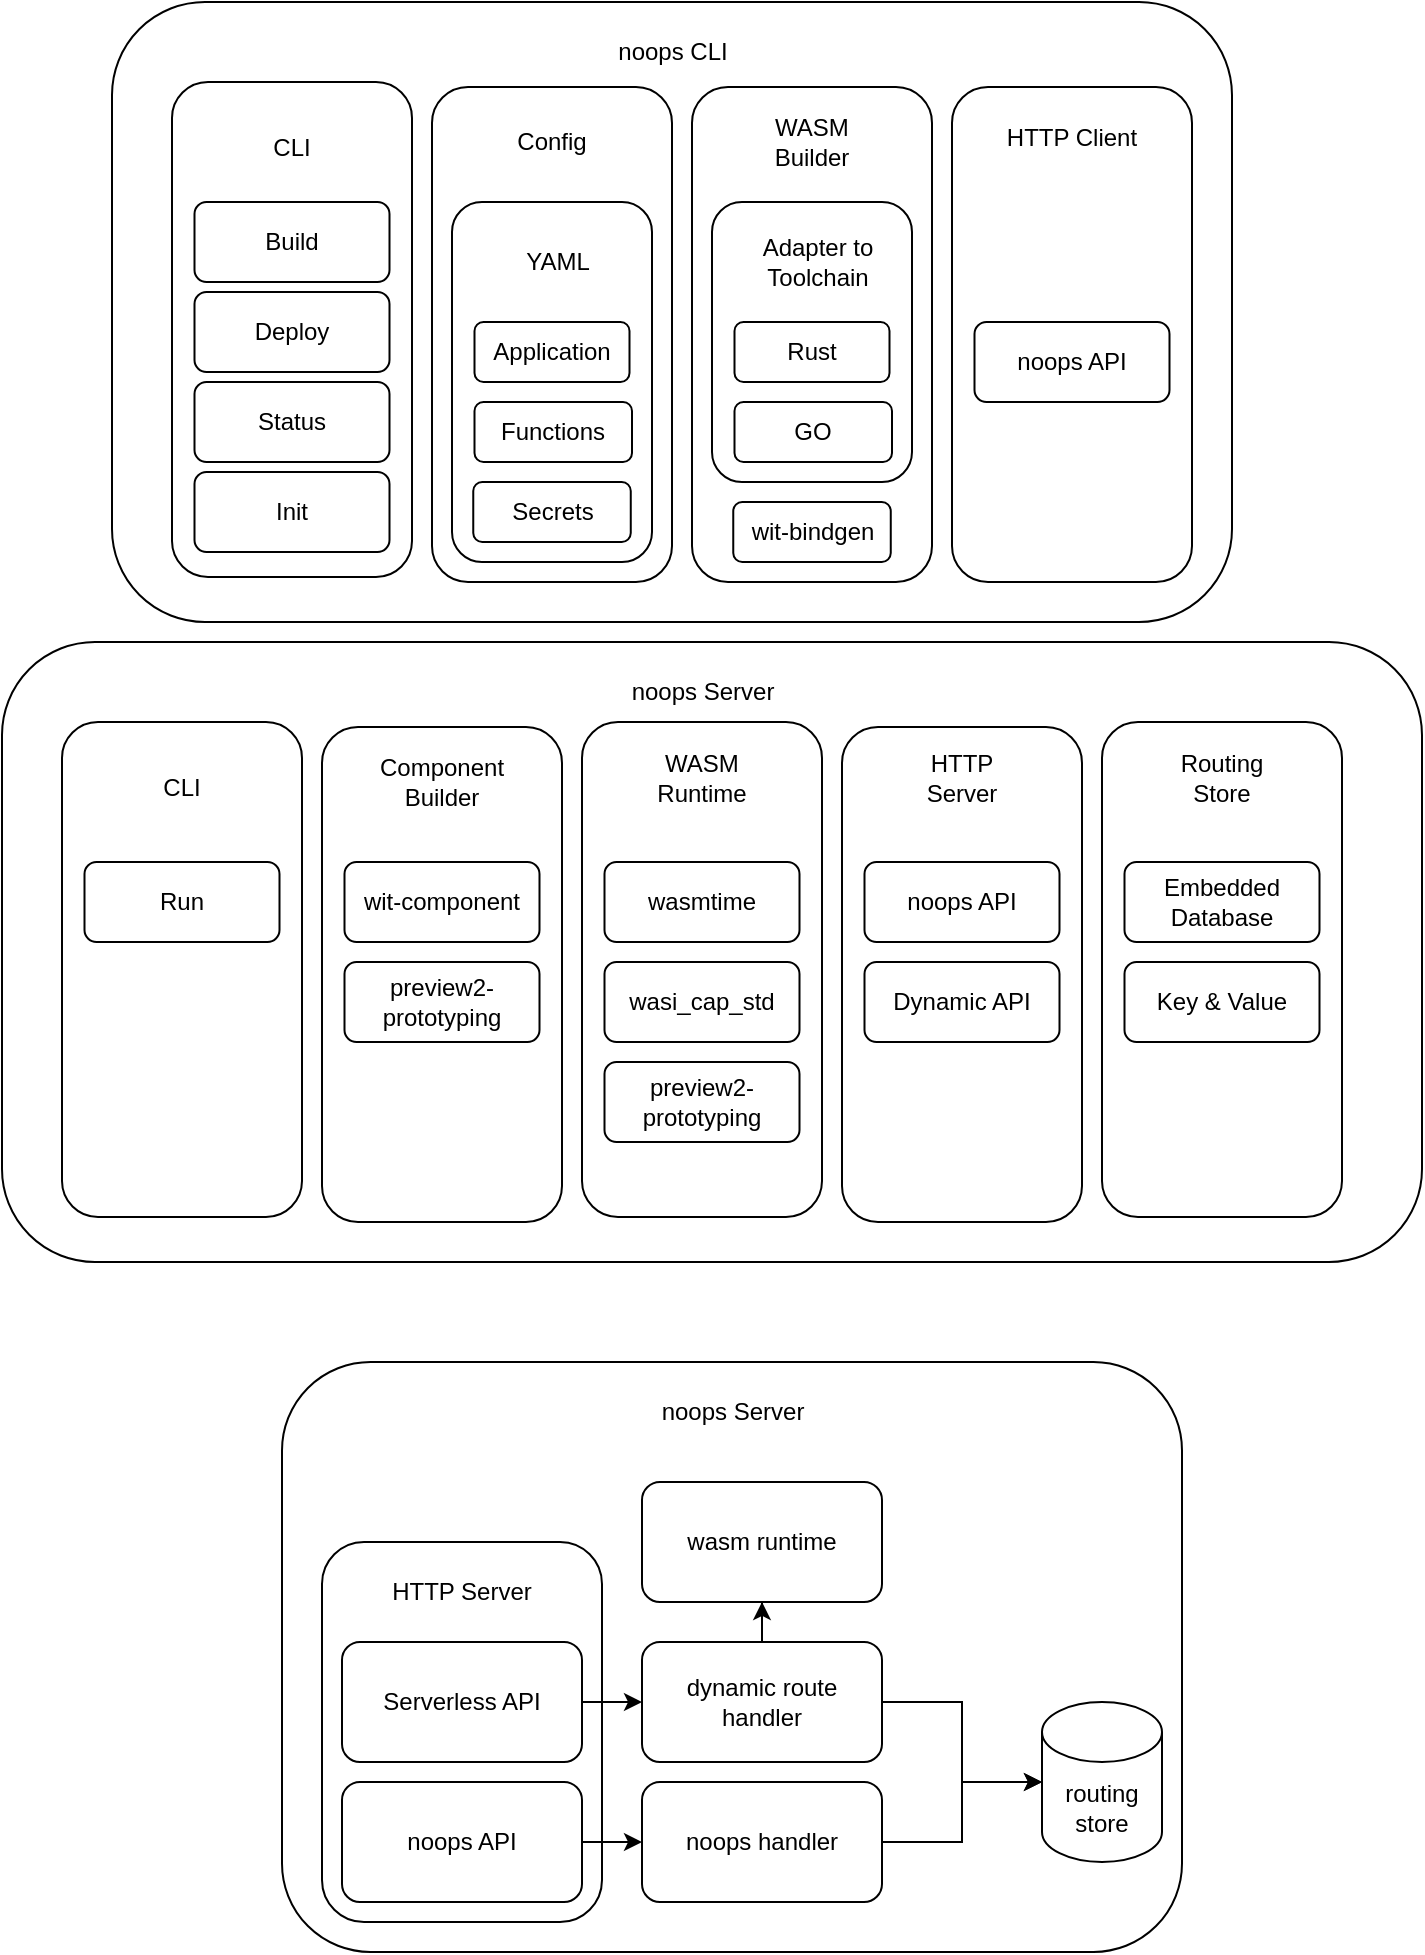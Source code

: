 <mxfile version="21.0.2" type="device"><diagram name="Page-1" id="-9-AiXKXPxsMpT204qf7"><mxGraphModel dx="1588" dy="823" grid="1" gridSize="10" guides="1" tooltips="1" connect="1" arrows="1" fold="1" page="1" pageScale="1" pageWidth="850" pageHeight="1100" math="0" shadow="0"><root><mxCell id="0"/><mxCell id="1" parent="0"/><mxCell id="pEY-B6_9GcCZdR7xXCir-48" value="" style="group" vertex="1" connectable="0" parent="1"><mxGeometry x="230" y="720" width="450" height="295" as="geometry"/></mxCell><mxCell id="pEY-B6_9GcCZdR7xXCir-6" value="" style="group" vertex="1" connectable="0" parent="pEY-B6_9GcCZdR7xXCir-48"><mxGeometry width="450" height="295" as="geometry"/></mxCell><mxCell id="pEY-B6_9GcCZdR7xXCir-16" value="" style="group" vertex="1" connectable="0" parent="pEY-B6_9GcCZdR7xXCir-6"><mxGeometry width="450" height="295" as="geometry"/></mxCell><mxCell id="pEY-B6_9GcCZdR7xXCir-3" value="" style="rounded=1;whiteSpace=wrap;html=1;" vertex="1" parent="pEY-B6_9GcCZdR7xXCir-16"><mxGeometry width="450" height="295" as="geometry"/></mxCell><mxCell id="pEY-B6_9GcCZdR7xXCir-4" value="noops Server" style="text;html=1;strokeColor=none;fillColor=none;align=center;verticalAlign=middle;whiteSpace=wrap;rounded=0;" vertex="1" parent="pEY-B6_9GcCZdR7xXCir-16"><mxGeometry x="182.5" y="10" width="85" height="30" as="geometry"/></mxCell><mxCell id="t-LMCs98Fq1VIxHMIjhL-1" value="" style="rounded=1;whiteSpace=wrap;html=1;" parent="pEY-B6_9GcCZdR7xXCir-48" vertex="1"><mxGeometry x="20" y="90" width="140" height="190" as="geometry"/></mxCell><mxCell id="t-LMCs98Fq1VIxHMIjhL-5" value="noops API" style="rounded=1;whiteSpace=wrap;html=1;" parent="pEY-B6_9GcCZdR7xXCir-48" vertex="1"><mxGeometry x="30" y="210" width="120" height="60" as="geometry"/></mxCell><mxCell id="t-LMCs98Fq1VIxHMIjhL-6" value="Serverless API" style="rounded=1;whiteSpace=wrap;html=1;" parent="pEY-B6_9GcCZdR7xXCir-48" vertex="1"><mxGeometry x="30" y="140" width="120" height="60" as="geometry"/></mxCell><mxCell id="t-LMCs98Fq1VIxHMIjhL-7" value="HTTP Server" style="text;html=1;strokeColor=none;fillColor=none;align=center;verticalAlign=middle;whiteSpace=wrap;rounded=0;" parent="pEY-B6_9GcCZdR7xXCir-48" vertex="1"><mxGeometry x="45" y="100" width="90" height="30" as="geometry"/></mxCell><mxCell id="t-LMCs98Fq1VIxHMIjhL-15" value="routing store" style="shape=cylinder3;whiteSpace=wrap;html=1;boundedLbl=1;backgroundOutline=1;size=15;" parent="pEY-B6_9GcCZdR7xXCir-48" vertex="1"><mxGeometry x="380" y="170" width="60" height="80" as="geometry"/></mxCell><mxCell id="t-LMCs98Fq1VIxHMIjhL-24" value="" style="edgeStyle=orthogonalEdgeStyle;rounded=0;sketch=0;orthogonalLoop=1;jettySize=auto;html=1;shadow=0;strokeColor=default;startArrow=none;startFill=0;endArrow=classic;endFill=1;" parent="pEY-B6_9GcCZdR7xXCir-48" source="t-LMCs98Fq1VIxHMIjhL-20" target="t-LMCs98Fq1VIxHMIjhL-15" edge="1"><mxGeometry relative="1" as="geometry"/></mxCell><mxCell id="t-LMCs98Fq1VIxHMIjhL-20" value="dynamic route handler" style="rounded=1;whiteSpace=wrap;html=1;" parent="pEY-B6_9GcCZdR7xXCir-48" vertex="1"><mxGeometry x="180" y="140" width="120" height="60" as="geometry"/></mxCell><mxCell id="t-LMCs98Fq1VIxHMIjhL-22" value="" style="edgeStyle=orthogonalEdgeStyle;rounded=0;sketch=0;orthogonalLoop=1;jettySize=auto;html=1;shadow=0;strokeColor=default;startArrow=none;startFill=0;endArrow=classic;endFill=1;" parent="pEY-B6_9GcCZdR7xXCir-48" source="t-LMCs98Fq1VIxHMIjhL-6" target="t-LMCs98Fq1VIxHMIjhL-20" edge="1"><mxGeometry relative="1" as="geometry"/></mxCell><mxCell id="t-LMCs98Fq1VIxHMIjhL-27" value="" style="edgeStyle=orthogonalEdgeStyle;rounded=0;sketch=0;orthogonalLoop=1;jettySize=auto;html=1;shadow=0;strokeColor=default;startArrow=none;startFill=0;endArrow=classic;endFill=1;" parent="pEY-B6_9GcCZdR7xXCir-48" source="t-LMCs98Fq1VIxHMIjhL-21" target="t-LMCs98Fq1VIxHMIjhL-15" edge="1"><mxGeometry relative="1" as="geometry"/></mxCell><mxCell id="t-LMCs98Fq1VIxHMIjhL-21" value="noops handler" style="rounded=1;whiteSpace=wrap;html=1;" parent="pEY-B6_9GcCZdR7xXCir-48" vertex="1"><mxGeometry x="180" y="210" width="120" height="60" as="geometry"/></mxCell><mxCell id="t-LMCs98Fq1VIxHMIjhL-23" value="" style="edgeStyle=orthogonalEdgeStyle;rounded=0;sketch=0;orthogonalLoop=1;jettySize=auto;html=1;shadow=0;strokeColor=default;startArrow=none;startFill=0;endArrow=classic;endFill=1;" parent="pEY-B6_9GcCZdR7xXCir-48" source="t-LMCs98Fq1VIxHMIjhL-5" target="t-LMCs98Fq1VIxHMIjhL-21" edge="1"><mxGeometry relative="1" as="geometry"/></mxCell><mxCell id="t-LMCs98Fq1VIxHMIjhL-25" value="wasm runtime" style="rounded=1;whiteSpace=wrap;html=1;" parent="pEY-B6_9GcCZdR7xXCir-48" vertex="1"><mxGeometry x="180" y="60" width="120" height="60" as="geometry"/></mxCell><mxCell id="t-LMCs98Fq1VIxHMIjhL-26" value="" style="edgeStyle=orthogonalEdgeStyle;rounded=0;sketch=0;orthogonalLoop=1;jettySize=auto;html=1;shadow=0;strokeColor=default;startArrow=none;startFill=0;endArrow=classic;endFill=1;" parent="pEY-B6_9GcCZdR7xXCir-48" source="t-LMCs98Fq1VIxHMIjhL-20" target="t-LMCs98Fq1VIxHMIjhL-25" edge="1"><mxGeometry relative="1" as="geometry"/></mxCell><mxCell id="pEY-B6_9GcCZdR7xXCir-125" value="" style="group" vertex="1" connectable="0" parent="1"><mxGeometry x="90" y="360" width="710" height="310" as="geometry"/></mxCell><mxCell id="pEY-B6_9GcCZdR7xXCir-74" value="" style="rounded=1;whiteSpace=wrap;html=1;container=0;" vertex="1" parent="pEY-B6_9GcCZdR7xXCir-125"><mxGeometry width="710" height="310" as="geometry"/></mxCell><mxCell id="pEY-B6_9GcCZdR7xXCir-75" value="noops Server" style="text;html=1;strokeColor=none;fillColor=none;align=center;verticalAlign=middle;whiteSpace=wrap;rounded=0;container=0;" vertex="1" parent="pEY-B6_9GcCZdR7xXCir-125"><mxGeometry x="307.5" y="10" width="85" height="30" as="geometry"/></mxCell><mxCell id="pEY-B6_9GcCZdR7xXCir-76" value="" style="rounded=1;whiteSpace=wrap;html=1;container=0;" vertex="1" parent="pEY-B6_9GcCZdR7xXCir-125"><mxGeometry x="420" y="42.5" width="120" height="247.5" as="geometry"/></mxCell><mxCell id="pEY-B6_9GcCZdR7xXCir-77" value="HTTP Server" style="text;html=1;strokeColor=none;fillColor=none;align=center;verticalAlign=middle;whiteSpace=wrap;rounded=0;container=0;" vertex="1" parent="pEY-B6_9GcCZdR7xXCir-125"><mxGeometry x="445" y="50.001" width="70" height="35.357" as="geometry"/></mxCell><mxCell id="pEY-B6_9GcCZdR7xXCir-78" value="noops API" style="rounded=1;whiteSpace=wrap;html=1;container=0;" vertex="1" parent="pEY-B6_9GcCZdR7xXCir-125"><mxGeometry x="431.25" y="110" width="97.5" height="40" as="geometry"/></mxCell><mxCell id="pEY-B6_9GcCZdR7xXCir-79" value="" style="rounded=1;whiteSpace=wrap;html=1;container=0;" vertex="1" parent="pEY-B6_9GcCZdR7xXCir-125"><mxGeometry x="30" y="40" width="120" height="247.5" as="geometry"/></mxCell><mxCell id="pEY-B6_9GcCZdR7xXCir-80" value="CLI" style="text;html=1;strokeColor=none;fillColor=none;align=center;verticalAlign=middle;whiteSpace=wrap;rounded=0;container=0;" vertex="1" parent="pEY-B6_9GcCZdR7xXCir-125"><mxGeometry x="60" y="60" width="60" height="25" as="geometry"/></mxCell><mxCell id="pEY-B6_9GcCZdR7xXCir-81" value="Run" style="rounded=1;whiteSpace=wrap;html=1;container=0;" vertex="1" parent="pEY-B6_9GcCZdR7xXCir-125"><mxGeometry x="41.25" y="110" width="97.5" height="40" as="geometry"/></mxCell><mxCell id="pEY-B6_9GcCZdR7xXCir-99" value="" style="group" vertex="1" connectable="0" parent="pEY-B6_9GcCZdR7xXCir-125"><mxGeometry x="160" y="42.5" width="120" height="257.5" as="geometry"/></mxCell><mxCell id="pEY-B6_9GcCZdR7xXCir-85" value="&lt;div&gt;&lt;br&gt;&lt;/div&gt;&lt;div&gt;&lt;br&gt;&lt;/div&gt;" style="rounded=1;whiteSpace=wrap;html=1;container=0;" vertex="1" parent="pEY-B6_9GcCZdR7xXCir-99"><mxGeometry width="120" height="247.5" as="geometry"/></mxCell><mxCell id="pEY-B6_9GcCZdR7xXCir-86" value="Component Builder" style="text;html=1;strokeColor=none;fillColor=none;align=center;verticalAlign=middle;whiteSpace=wrap;rounded=0;container=0;" vertex="1" parent="pEY-B6_9GcCZdR7xXCir-99"><mxGeometry x="30" y="12.5" width="60" height="30" as="geometry"/></mxCell><mxCell id="pEY-B6_9GcCZdR7xXCir-101" value="wit-component" style="rounded=1;whiteSpace=wrap;html=1;container=0;" vertex="1" parent="pEY-B6_9GcCZdR7xXCir-99"><mxGeometry x="11.25" y="67.5" width="97.5" height="40" as="geometry"/></mxCell><mxCell id="pEY-B6_9GcCZdR7xXCir-108" value="preview2-prototyping" style="rounded=1;whiteSpace=wrap;html=1;container=0;" vertex="1" parent="pEY-B6_9GcCZdR7xXCir-99"><mxGeometry x="11.25" y="117.5" width="97.5" height="40" as="geometry"/></mxCell><mxCell id="pEY-B6_9GcCZdR7xXCir-109" value="Dynamic API" style="rounded=1;whiteSpace=wrap;html=1;container=0;" vertex="1" parent="pEY-B6_9GcCZdR7xXCir-125"><mxGeometry x="431.25" y="160" width="97.5" height="40" as="geometry"/></mxCell><mxCell id="pEY-B6_9GcCZdR7xXCir-111" value="" style="group" vertex="1" connectable="0" parent="pEY-B6_9GcCZdR7xXCir-125"><mxGeometry x="290" y="40" width="120" height="257.5" as="geometry"/></mxCell><mxCell id="pEY-B6_9GcCZdR7xXCir-112" value="&lt;div&gt;&lt;br&gt;&lt;/div&gt;&lt;div&gt;&lt;br&gt;&lt;/div&gt;" style="rounded=1;whiteSpace=wrap;html=1;container=0;" vertex="1" parent="pEY-B6_9GcCZdR7xXCir-111"><mxGeometry width="120" height="247.5" as="geometry"/></mxCell><mxCell id="pEY-B6_9GcCZdR7xXCir-113" value="WASM Runtime" style="text;html=1;strokeColor=none;fillColor=none;align=center;verticalAlign=middle;whiteSpace=wrap;rounded=0;container=0;" vertex="1" parent="pEY-B6_9GcCZdR7xXCir-111"><mxGeometry x="30" y="12.5" width="60" height="30" as="geometry"/></mxCell><mxCell id="pEY-B6_9GcCZdR7xXCir-114" value="wasmtime" style="rounded=1;whiteSpace=wrap;html=1;container=0;" vertex="1" parent="pEY-B6_9GcCZdR7xXCir-111"><mxGeometry x="11.25" y="70" width="97.5" height="40" as="geometry"/></mxCell><mxCell id="pEY-B6_9GcCZdR7xXCir-115" value="wasi_cap_std" style="rounded=1;whiteSpace=wrap;html=1;container=0;" vertex="1" parent="pEY-B6_9GcCZdR7xXCir-111"><mxGeometry x="11.25" y="120" width="97.5" height="40" as="geometry"/></mxCell><mxCell id="pEY-B6_9GcCZdR7xXCir-116" value="preview2-prototyping" style="rounded=1;whiteSpace=wrap;html=1;container=0;" vertex="1" parent="pEY-B6_9GcCZdR7xXCir-111"><mxGeometry x="11.25" y="170" width="97.5" height="40" as="geometry"/></mxCell><mxCell id="pEY-B6_9GcCZdR7xXCir-118" value="" style="group" vertex="1" connectable="0" parent="pEY-B6_9GcCZdR7xXCir-125"><mxGeometry x="550" y="40" width="120" height="257.5" as="geometry"/></mxCell><mxCell id="pEY-B6_9GcCZdR7xXCir-119" value="&lt;div&gt;&lt;br&gt;&lt;/div&gt;&lt;div&gt;&lt;br&gt;&lt;/div&gt;" style="rounded=1;whiteSpace=wrap;html=1;container=0;" vertex="1" parent="pEY-B6_9GcCZdR7xXCir-118"><mxGeometry width="120" height="247.5" as="geometry"/></mxCell><mxCell id="pEY-B6_9GcCZdR7xXCir-120" value="Routing Store" style="text;html=1;strokeColor=none;fillColor=none;align=center;verticalAlign=middle;whiteSpace=wrap;rounded=0;container=0;" vertex="1" parent="pEY-B6_9GcCZdR7xXCir-118"><mxGeometry x="30" y="12.5" width="60" height="30" as="geometry"/></mxCell><mxCell id="pEY-B6_9GcCZdR7xXCir-121" value="Embedded Database" style="rounded=1;whiteSpace=wrap;html=1;container=0;" vertex="1" parent="pEY-B6_9GcCZdR7xXCir-118"><mxGeometry x="11.25" y="70" width="97.5" height="40" as="geometry"/></mxCell><mxCell id="pEY-B6_9GcCZdR7xXCir-124" value="Key &amp;amp; Value" style="rounded=1;whiteSpace=wrap;html=1;container=0;" vertex="1" parent="pEY-B6_9GcCZdR7xXCir-118"><mxGeometry x="11.25" y="120" width="97.5" height="40" as="geometry"/></mxCell><mxCell id="pEY-B6_9GcCZdR7xXCir-126" value="" style="group" vertex="1" connectable="0" parent="1"><mxGeometry x="145" y="40" width="560" height="310" as="geometry"/></mxCell><mxCell id="pEY-B6_9GcCZdR7xXCir-9" value="" style="rounded=1;whiteSpace=wrap;html=1;container=0;" vertex="1" parent="pEY-B6_9GcCZdR7xXCir-126"><mxGeometry width="560" height="310" as="geometry"/></mxCell><mxCell id="pEY-B6_9GcCZdR7xXCir-10" value="noops CLI" style="text;html=1;strokeColor=none;fillColor=none;align=center;verticalAlign=middle;whiteSpace=wrap;rounded=0;container=0;" vertex="1" parent="pEY-B6_9GcCZdR7xXCir-126"><mxGeometry x="237.5" y="10" width="85" height="30" as="geometry"/></mxCell><mxCell id="pEY-B6_9GcCZdR7xXCir-13" value="" style="rounded=1;whiteSpace=wrap;html=1;container=0;" vertex="1" parent="pEY-B6_9GcCZdR7xXCir-126"><mxGeometry x="420" y="42.5" width="120" height="247.5" as="geometry"/></mxCell><mxCell id="pEY-B6_9GcCZdR7xXCir-15" value="HTTP Client" style="text;html=1;strokeColor=none;fillColor=none;align=center;verticalAlign=middle;whiteSpace=wrap;rounded=0;container=0;" vertex="1" parent="pEY-B6_9GcCZdR7xXCir-126"><mxGeometry x="445" y="50.001" width="70" height="35.357" as="geometry"/></mxCell><mxCell id="pEY-B6_9GcCZdR7xXCir-45" value="noops API" style="rounded=1;whiteSpace=wrap;html=1;container=0;" vertex="1" parent="pEY-B6_9GcCZdR7xXCir-126"><mxGeometry x="431.25" y="160" width="97.5" height="40" as="geometry"/></mxCell><mxCell id="pEY-B6_9GcCZdR7xXCir-30" value="" style="rounded=1;whiteSpace=wrap;html=1;container=0;" vertex="1" parent="pEY-B6_9GcCZdR7xXCir-126"><mxGeometry x="30" y="40" width="120" height="247.5" as="geometry"/></mxCell><mxCell id="pEY-B6_9GcCZdR7xXCir-31" value="CLI" style="text;html=1;strokeColor=none;fillColor=none;align=center;verticalAlign=middle;whiteSpace=wrap;rounded=0;container=0;" vertex="1" parent="pEY-B6_9GcCZdR7xXCir-126"><mxGeometry x="60" y="60" width="60" height="25" as="geometry"/></mxCell><mxCell id="pEY-B6_9GcCZdR7xXCir-37" value="Build" style="rounded=1;whiteSpace=wrap;html=1;container=0;" vertex="1" parent="pEY-B6_9GcCZdR7xXCir-126"><mxGeometry x="41.25" y="100" width="97.5" height="40" as="geometry"/></mxCell><mxCell id="pEY-B6_9GcCZdR7xXCir-38" value="Deploy" style="rounded=1;whiteSpace=wrap;html=1;container=0;" vertex="1" parent="pEY-B6_9GcCZdR7xXCir-126"><mxGeometry x="41.25" y="145" width="97.5" height="40" as="geometry"/></mxCell><mxCell id="pEY-B6_9GcCZdR7xXCir-39" value="Status" style="rounded=1;whiteSpace=wrap;html=1;container=0;" vertex="1" parent="pEY-B6_9GcCZdR7xXCir-126"><mxGeometry x="41.25" y="190" width="97.5" height="40" as="geometry"/></mxCell><mxCell id="pEY-B6_9GcCZdR7xXCir-40" value="Init" style="rounded=1;whiteSpace=wrap;html=1;container=0;" vertex="1" parent="pEY-B6_9GcCZdR7xXCir-126"><mxGeometry x="41.25" y="235" width="97.5" height="40" as="geometry"/></mxCell><mxCell id="pEY-B6_9GcCZdR7xXCir-14" value="&lt;div&gt;&lt;br&gt;&lt;/div&gt;&lt;div&gt;&lt;br&gt;&lt;/div&gt;" style="rounded=1;whiteSpace=wrap;html=1;container=0;" vertex="1" parent="pEY-B6_9GcCZdR7xXCir-126"><mxGeometry x="290" y="42.5" width="120" height="247.5" as="geometry"/></mxCell><mxCell id="pEY-B6_9GcCZdR7xXCir-21" value="WASM Builder" style="text;html=1;strokeColor=none;fillColor=none;align=center;verticalAlign=middle;whiteSpace=wrap;rounded=0;container=0;" vertex="1" parent="pEY-B6_9GcCZdR7xXCir-126"><mxGeometry x="320" y="55" width="60" height="30" as="geometry"/></mxCell><mxCell id="pEY-B6_9GcCZdR7xXCir-54" value="" style="rounded=1;whiteSpace=wrap;html=1;container=0;" vertex="1" parent="pEY-B6_9GcCZdR7xXCir-126"><mxGeometry x="300" y="100" width="100" height="140" as="geometry"/></mxCell><mxCell id="pEY-B6_9GcCZdR7xXCir-55" value="Adapter to Toolchain" style="text;html=1;strokeColor=none;fillColor=none;align=center;verticalAlign=middle;whiteSpace=wrap;rounded=0;container=0;" vertex="1" parent="pEY-B6_9GcCZdR7xXCir-126"><mxGeometry x="322.5" y="115" width="60" height="30" as="geometry"/></mxCell><mxCell id="pEY-B6_9GcCZdR7xXCir-22" value="GO" style="rounded=1;whiteSpace=wrap;html=1;container=0;" vertex="1" parent="pEY-B6_9GcCZdR7xXCir-126"><mxGeometry x="311.25" y="200" width="78.75" height="30" as="geometry"/></mxCell><mxCell id="pEY-B6_9GcCZdR7xXCir-20" value="Rust" style="rounded=1;whiteSpace=wrap;html=1;container=0;" vertex="1" parent="pEY-B6_9GcCZdR7xXCir-126"><mxGeometry x="311.25" y="160" width="77.5" height="30" as="geometry"/></mxCell><mxCell id="pEY-B6_9GcCZdR7xXCir-66" value="&lt;div&gt;&lt;br&gt;&lt;/div&gt;&lt;div&gt;&lt;br&gt;&lt;/div&gt;" style="rounded=1;whiteSpace=wrap;html=1;container=0;" vertex="1" parent="pEY-B6_9GcCZdR7xXCir-126"><mxGeometry x="160" y="42.5" width="120" height="247.5" as="geometry"/></mxCell><mxCell id="pEY-B6_9GcCZdR7xXCir-67" value="Config" style="text;html=1;strokeColor=none;fillColor=none;align=center;verticalAlign=middle;whiteSpace=wrap;rounded=0;container=0;" vertex="1" parent="pEY-B6_9GcCZdR7xXCir-126"><mxGeometry x="190" y="55" width="60" height="30" as="geometry"/></mxCell><mxCell id="pEY-B6_9GcCZdR7xXCir-68" value="" style="rounded=1;whiteSpace=wrap;html=1;container=0;" vertex="1" parent="pEY-B6_9GcCZdR7xXCir-126"><mxGeometry x="170" y="100" width="100" height="180" as="geometry"/></mxCell><mxCell id="pEY-B6_9GcCZdR7xXCir-69" value="YAML" style="text;html=1;strokeColor=none;fillColor=none;align=center;verticalAlign=middle;whiteSpace=wrap;rounded=0;container=0;" vertex="1" parent="pEY-B6_9GcCZdR7xXCir-126"><mxGeometry x="192.5" y="115" width="60" height="30" as="geometry"/></mxCell><mxCell id="pEY-B6_9GcCZdR7xXCir-70" value="Functions" style="rounded=1;whiteSpace=wrap;html=1;container=0;" vertex="1" parent="pEY-B6_9GcCZdR7xXCir-126"><mxGeometry x="181.25" y="200" width="78.75" height="30" as="geometry"/></mxCell><mxCell id="pEY-B6_9GcCZdR7xXCir-71" value="Application" style="rounded=1;whiteSpace=wrap;html=1;container=0;" vertex="1" parent="pEY-B6_9GcCZdR7xXCir-126"><mxGeometry x="181.25" y="160" width="77.5" height="30" as="geometry"/></mxCell><mxCell id="pEY-B6_9GcCZdR7xXCir-72" value="Secrets" style="rounded=1;whiteSpace=wrap;html=1;container=0;" vertex="1" parent="pEY-B6_9GcCZdR7xXCir-126"><mxGeometry x="180.63" y="240" width="78.75" height="30" as="geometry"/></mxCell><mxCell id="pEY-B6_9GcCZdR7xXCir-106" value="wit-bindgen" style="rounded=1;whiteSpace=wrap;html=1;container=0;" vertex="1" parent="pEY-B6_9GcCZdR7xXCir-126"><mxGeometry x="310.63" y="250" width="78.75" height="30" as="geometry"/></mxCell></root></mxGraphModel></diagram></mxfile>